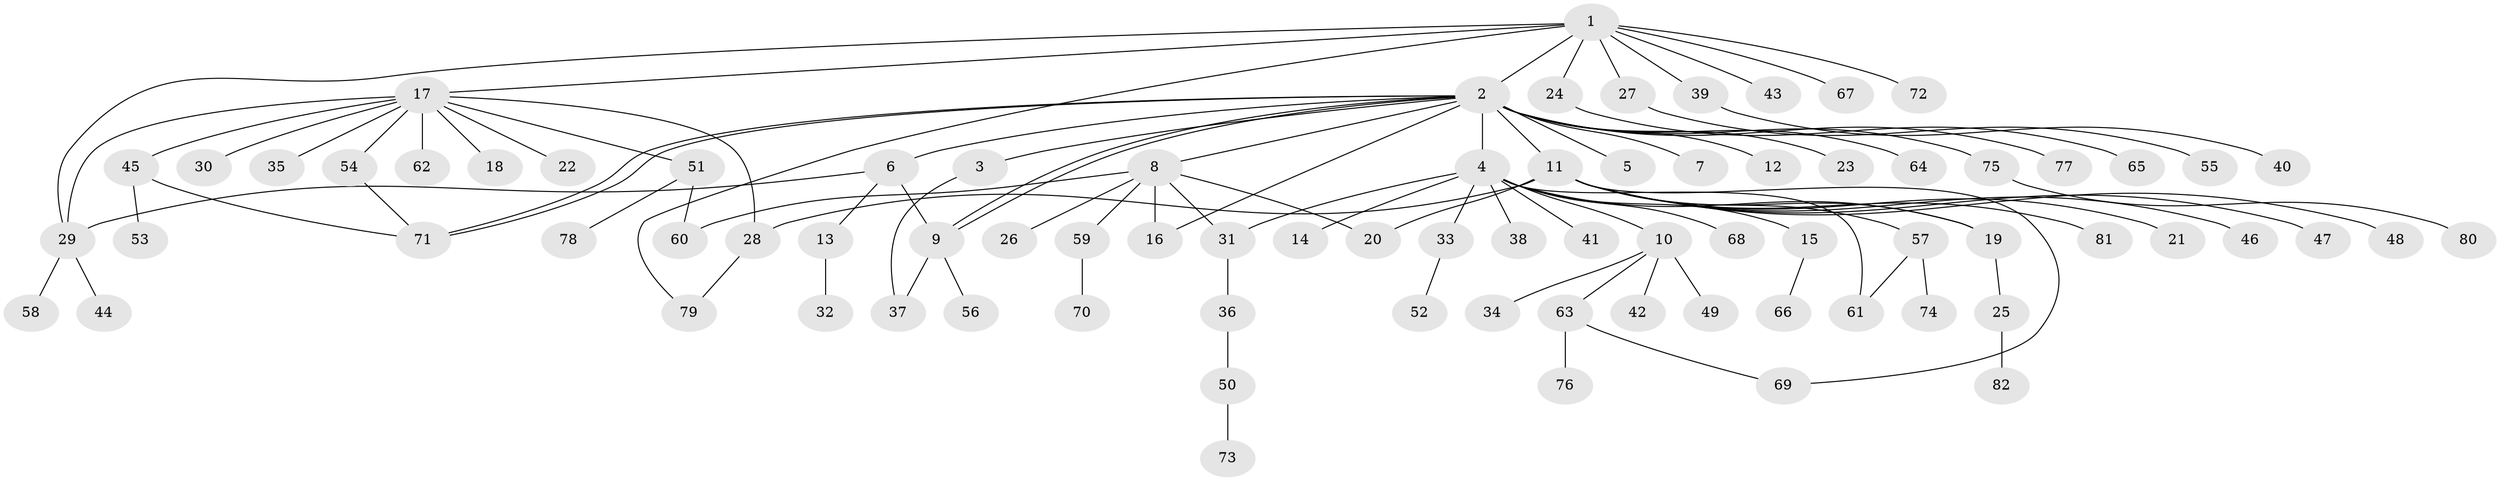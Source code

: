 // Generated by graph-tools (version 1.1) at 2025/47/03/09/25 04:47:37]
// undirected, 82 vertices, 98 edges
graph export_dot {
graph [start="1"]
  node [color=gray90,style=filled];
  1;
  2;
  3;
  4;
  5;
  6;
  7;
  8;
  9;
  10;
  11;
  12;
  13;
  14;
  15;
  16;
  17;
  18;
  19;
  20;
  21;
  22;
  23;
  24;
  25;
  26;
  27;
  28;
  29;
  30;
  31;
  32;
  33;
  34;
  35;
  36;
  37;
  38;
  39;
  40;
  41;
  42;
  43;
  44;
  45;
  46;
  47;
  48;
  49;
  50;
  51;
  52;
  53;
  54;
  55;
  56;
  57;
  58;
  59;
  60;
  61;
  62;
  63;
  64;
  65;
  66;
  67;
  68;
  69;
  70;
  71;
  72;
  73;
  74;
  75;
  76;
  77;
  78;
  79;
  80;
  81;
  82;
  1 -- 2;
  1 -- 17;
  1 -- 24;
  1 -- 27;
  1 -- 29;
  1 -- 39;
  1 -- 43;
  1 -- 67;
  1 -- 72;
  1 -- 79;
  2 -- 3;
  2 -- 4;
  2 -- 5;
  2 -- 6;
  2 -- 7;
  2 -- 8;
  2 -- 9;
  2 -- 9;
  2 -- 11;
  2 -- 12;
  2 -- 16;
  2 -- 23;
  2 -- 64;
  2 -- 71;
  2 -- 71;
  2 -- 75;
  2 -- 77;
  3 -- 37;
  4 -- 10;
  4 -- 14;
  4 -- 15;
  4 -- 19;
  4 -- 31;
  4 -- 33;
  4 -- 38;
  4 -- 41;
  4 -- 61;
  4 -- 68;
  6 -- 9;
  6 -- 13;
  6 -- 29;
  8 -- 16;
  8 -- 20;
  8 -- 26;
  8 -- 31;
  8 -- 59;
  8 -- 60;
  9 -- 37;
  9 -- 56;
  10 -- 34;
  10 -- 42;
  10 -- 49;
  10 -- 63;
  11 -- 19;
  11 -- 20;
  11 -- 21;
  11 -- 28;
  11 -- 46;
  11 -- 47;
  11 -- 48;
  11 -- 57;
  11 -- 69;
  11 -- 81;
  13 -- 32;
  15 -- 66;
  17 -- 18;
  17 -- 22;
  17 -- 28;
  17 -- 29;
  17 -- 30;
  17 -- 35;
  17 -- 45;
  17 -- 51;
  17 -- 54;
  17 -- 62;
  19 -- 25;
  24 -- 65;
  25 -- 82;
  27 -- 55;
  28 -- 79;
  29 -- 44;
  29 -- 58;
  31 -- 36;
  33 -- 52;
  36 -- 50;
  39 -- 40;
  45 -- 53;
  45 -- 71;
  50 -- 73;
  51 -- 60;
  51 -- 78;
  54 -- 71;
  57 -- 61;
  57 -- 74;
  59 -- 70;
  63 -- 69;
  63 -- 76;
  75 -- 80;
}
